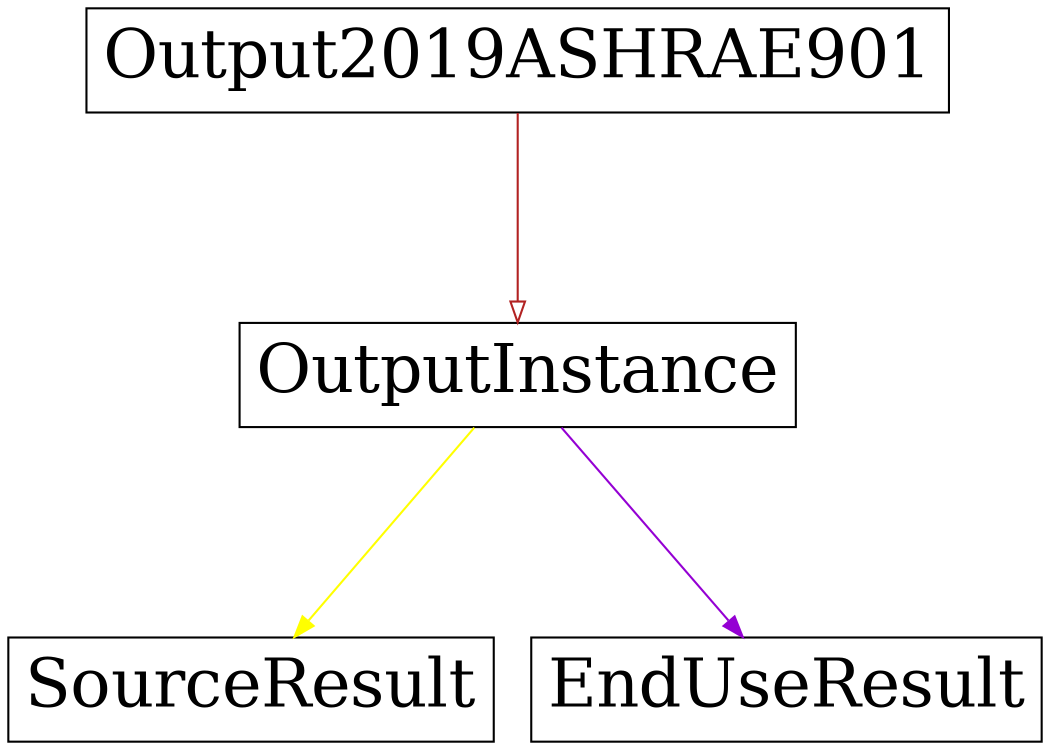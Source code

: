 digraph G {
    size="10, 10";
    ranksep="1.4";
  Output2019ASHRAE901 -> OutputInstance [arrowhead=empty color="firebrick"]
  Output2019ASHRAE901[fontsize="32" shape="box" height="0.7"]
  OutputInstance[fontsize="32" shape="box" height="0.7"]
  OutputInstance -> SourceResult [color="yellow"]
  SourceResult[fontsize="32" shape="box" height="0.7"]
  OutputInstance -> EndUseResult [color="darkviolet"]
  EndUseResult[fontsize="32" shape="box" height="0.7"]
}
